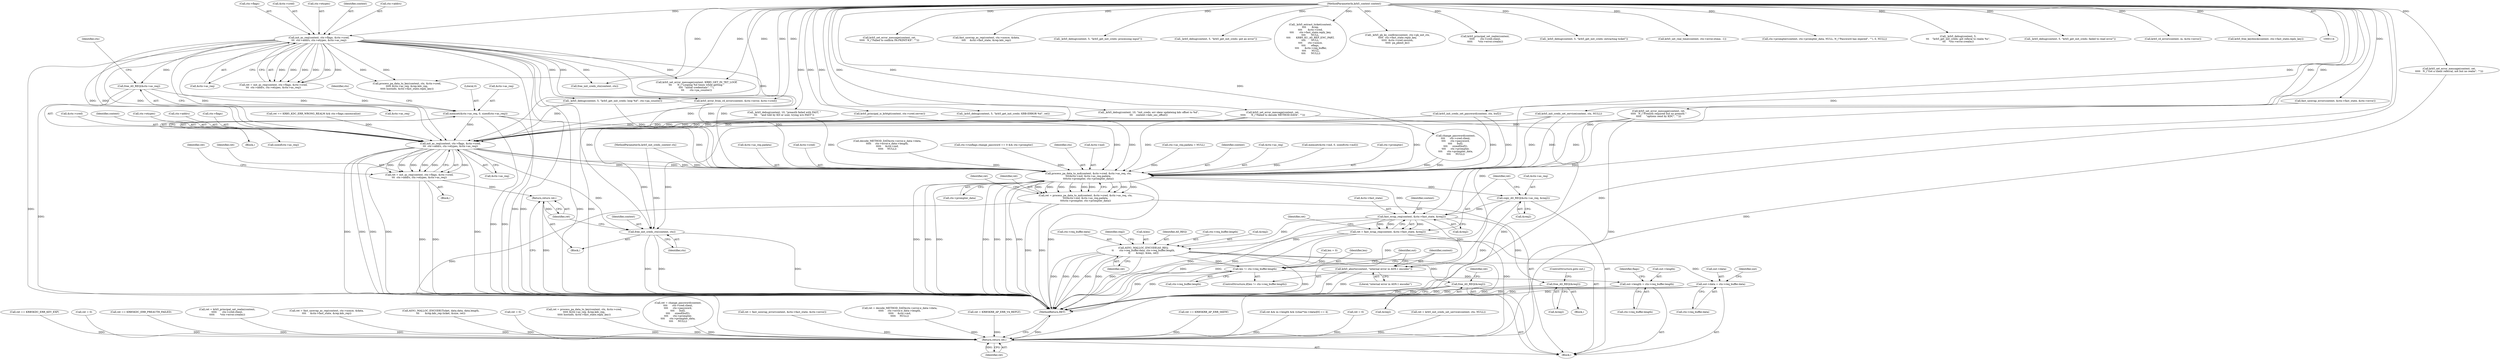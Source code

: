 digraph "0_heimdal_2f7f3d9960aa6ea21358bdf3687cee5149aa35cf@API" {
"1000756" [label="(Call,free_AS_REQ(&ctx->as_req))"];
"1000144" [label="(Call,init_as_req(context, ctx->flags, &ctx->cred,\n\t\t\t  ctx->addrs, ctx->etypes, &ctx->as_req))"];
"1000115" [label="(MethodParameterIn,krb5_context context)"];
"1000761" [label="(Call,memset(&ctx->as_req, 0, sizeof(ctx->as_req)))"];
"1000933" [label="(Call,init_as_req(context, ctx->flags, &ctx->cred,\n\t\t\t  ctx->addrs, ctx->etypes, &ctx->as_req))"];
"1000931" [label="(Call,ret = init_as_req(context, ctx->flags, &ctx->cred,\n\t\t\t  ctx->addrs, ctx->etypes, &ctx->as_req))"];
"1000958" [label="(Return,return ret;)"];
"1000955" [label="(Call,free_init_creds_ctx(context, ctx))"];
"1000999" [label="(Call,process_pa_data_to_md(context, &ctx->cred, &ctx->as_req, ctx,\n\t\t\t\t&ctx->md, &ctx->as_req.padata,\n\t\t\t\tctx->prompter, ctx->prompter_data))"];
"1000997" [label="(Call,ret = process_pa_data_to_md(context, &ctx->cred, &ctx->as_req, ctx,\n\t\t\t\t&ctx->md, &ctx->as_req.padata,\n\t\t\t\tctx->prompter, ctx->prompter_data))"];
"1001117" [label="(Return,return ret;)"];
"1001029" [label="(Call,copy_AS_REQ(&ctx->as_req, &req2))"];
"1001038" [label="(Call,fast_wrap_req(context, &ctx->fast_state, &req2))"];
"1001036" [label="(Call,ret = fast_wrap_req(context, &ctx->fast_state, &req2))"];
"1001058" [label="(Call,ASN1_MALLOC_ENCODE(AS_REQ,\n\t\t       ctx->req_buffer.data, ctx->req_buffer.length,\n\t\t       &req2, &len, ret))"];
"1001075" [label="(Call,free_AS_REQ(&req2))"];
"1001082" [label="(Call,len != ctx->req_buffer.length)"];
"1001101" [label="(Call,out->length = ctx->req_buffer.length)"];
"1001092" [label="(Call,out->data = ctx->req_buffer.data)"];
"1001049" [label="(Call,free_AS_REQ(&req2))"];
"1001089" [label="(Call,krb5_abortx(context, \"internal error in ASN.1 encoder\"))"];
"1000761" [label="(Call,memset(&ctx->as_req, 0, sizeof(ctx->as_req)))"];
"1001027" [label="(Identifier,ret)"];
"1001072" [label="(Call,&len)"];
"1000124" [label="(Call,len = 0)"];
"1001091" [label="(Literal,\"internal error in ASN.1 encoder\")"];
"1000953" [label="(Identifier,ret)"];
"1001039" [label="(Identifier,context)"];
"1001059" [label="(Identifier,AS_REQ)"];
"1001065" [label="(Call,ctx->req_buffer.length)"];
"1000757" [label="(Call,&ctx->as_req)"];
"1000604" [label="(Call,ret = decode_METHOD_DATA(ctx->error.e_data->data,\n\t\t\t\t\t     ctx->error.e_data->length,\n\t\t\t\t\t     &ctx->md,\n\t\t\t\t\t     NULL))"];
"1000703" [label="(Call,krb5_set_error_message(context, ret,\n\t\t\t\t\t   N_(\"Got a client referral, not but no realm\", \"\")))"];
"1001112" [label="(Identifier,flags)"];
"1000437" [label="(Call,krb5_set_error_message(context, ret,\n\t\t\t\t\t   N_(\"Failed to confirm PA-PKINIT-KX\", \"\")))"];
"1000274" [label="(Call,fast_unwrap_as_rep(context, ctx->nonce, &data,\n\t\t\t\t     &ctx->fast_state, &rep.kdc_rep))"];
"1001010" [label="(Call,&ctx->md)"];
"1000956" [label="(Identifier,context)"];
"1001119" [label="(MethodReturn,RET)"];
"1000214" [label="(Call,_krb5_debug(context, 5, \"krb5_get_init_creds: processing input\"))"];
"1000500" [label="(Call,_krb5_debug(context, 5, \"krb5_get_init_creds: got an error\"))"];
"1000954" [label="(Block,)"];
"1000545" [label="(Call,ret = fast_unwrap_error(context, &ctx->fast_state, &ctx->error))"];
"1000955" [label="(Call,free_init_creds_ctx(context, ctx))"];
"1001076" [label="(Call,&req2)"];
"1001037" [label="(Identifier,ret)"];
"1000764" [label="(Identifier,ctx)"];
"1000959" [label="(Identifier,ret)"];
"1000145" [label="(Identifier,context)"];
"1001005" [label="(Call,&ctx->as_req)"];
"1000534" [label="(Call,ret = KRB5KRB_AP_ERR_V4_REPLY)"];
"1000356" [label="(Call,_krb5_extract_ticket(context,\n\t\t\t\t       &rep,\n\t\t\t\t       &ctx->cred,\n\t\t\t\t       ctx->fast_state.reply_key,\n\t\t\t\t       NULL,\n\t\t\t\t       KRB5_KU_AS_REP_ENC_PART,\n\t\t\t\t       NULL,\n\t\t\t\t       ctx->nonce,\n\t\t\t\t       eflags,\n \t\t\t\t       &ctx->req_buffer,\n \t\t\t\t       NULL,\n \t\t\t\t       NULL))"];
"1000957" [label="(Identifier,ctx)"];
"1000144" [label="(Call,init_as_req(context, ctx->flags, &ctx->cred,\n\t\t\t  ctx->addrs, ctx->etypes, &ctx->as_req))"];
"1000938" [label="(Call,&ctx->cred)"];
"1001117" [label="(Return,return ret;)"];
"1001047" [label="(Identifier,ret)"];
"1000572" [label="(Call,_krb5_debug(context, 5, \"krb5_get_init_creds: KRB-ERROR %d\", ret))"];
"1001014" [label="(Call,&ctx->as_req.padata)"];
"1001001" [label="(Call,&ctx->cred)"];
"1001102" [label="(Call,out->length)"];
"1000934" [label="(Identifier,context)"];
"1001092" [label="(Call,out->data = ctx->req_buffer.data)"];
"1000645" [label="(Call,ret == KRB5KRB_AP_ERR_SKEW)"];
"1000519" [label="(Call,ret && in->length && ((char*)in->data)[0] == 4)"];
"1000159" [label="(Call,&ctx->as_req)"];
"1001089" [label="(Call,krb5_abortx(context, \"internal error in ASN.1 encoder\"))"];
"1001070" [label="(Call,&req2)"];
"1000667" [label="(Call,ret = 0)"];
"1001038" [label="(Call,fast_wrap_req(context, &ctx->fast_state, &req2))"];
"1000860" [label="(Call,krb5_init_creds_set_password(context, ctx, buf2))"];
"1001048" [label="(Block,)"];
"1001036" [label="(Call,ret = fast_wrap_req(context, &ctx->fast_state, &req2))"];
"1000606" [label="(Call,decode_METHOD_DATA(ctx->error.e_data->data,\n\t\t\t\t\t     ctx->error.e_data->length,\n\t\t\t\t\t     &ctx->md,\n\t\t\t\t\t     NULL))"];
"1000418" [label="(Call,_krb5_pk_kx_confirm(context, ctx->pk_init_ctx,\n\t\t\t\t\t  ctx->fast_state.reply_key,\n\t\t\t\t\t  &ctx->cred.session,\n\t\t\t\t\t  pa_pkinit_kx))"];
"1001083" [label="(Identifier,len)"];
"1001040" [label="(Call,&ctx->fast_state)"];
"1000722" [label="(Call,krb5_principal_set_realm(context,\n\t\t\t\t\t       ctx->cred.client,\n\t\t\t\t\t       *ctx->error.crealm))"];
"1000766" [label="(Literal,0)"];
"1001079" [label="(Identifier,ret)"];
"1000945" [label="(Call,ctx->etypes)"];
"1001034" [label="(Call,&req2)"];
"1001023" [label="(Call,ctx->prompter_data)"];
"1001105" [label="(Call,ctx->req_buffer.length)"];
"1000767" [label="(Call,sizeof(ctx->as_req))"];
"1000998" [label="(Identifier,ret)"];
"1000153" [label="(Call,ctx->addrs)"];
"1000782" [label="(Call,ctx->runflags.change_password == 0 && ctx->prompter)"];
"1001009" [label="(Identifier,ctx)"];
"1000747" [label="(Call,ret = krb5_init_creds_set_service(context, ctx, NULL))"];
"1000121" [label="(Block,)"];
"1000146" [label="(Call,ctx->flags)"];
"1001058" [label="(Call,ASN1_MALLOC_ENCODE(AS_REQ,\n\t\t       ctx->req_buffer.data, ctx->req_buffer.length,\n\t\t       &req2, &len, ret))"];
"1000779" [label="(Call,ret == KRB5KDC_ERR_KEY_EXP)"];
"1000350" [label="(Call,_krb5_debug(context, 5, \"krb5_get_init_creds: extracting ticket\"))"];
"1001052" [label="(ControlStructure,goto out;)"];
"1000869" [label="(Call,ret = 0)"];
"1001050" [label="(Call,&req2)"];
"1000654" [label="(Call,krb5_set_real_time(context, ctx->error.stime, -1))"];
"1000116" [label="(MethodParameterIn,krb5_init_creds_context ctx)"];
"1001049" [label="(Call,free_AS_REQ(&req2))"];
"1000932" [label="(Identifier,ret)"];
"1000547" [label="(Call,fast_unwrap_error(context, &ctx->fast_state, &ctx->error))"];
"1000802" [label="(Call,ctx->prompter(context, ctx->prompter_data, NULL, N_(\"Password has expired\", \"\"), 0, NULL))"];
"1000149" [label="(Call,&ctx->cred)"];
"1001103" [label="(Identifier,out)"];
"1000997" [label="(Call,ret = process_pa_data_to_md(context, &ctx->cred, &ctx->as_req, ctx,\n\t\t\t\t&ctx->md, &ctx->as_req.padata,\n\t\t\t\tctx->prompter, ctx->prompter_data))"];
"1001094" [label="(Identifier,out)"];
"1000142" [label="(Call,ret = init_as_req(context, ctx->flags, &ctx->cred,\n\t\t\t  ctx->addrs, ctx->etypes, &ctx->as_req))"];
"1000874" [label="(Call,ret == KRB5KDC_ERR_PREAUTH_FAILED)"];
"1000628" [label="(Call,krb5_set_error_message(context, ret,\n\t\t\t\t\t       N_(\"Failed to decode METHOD-DATA\", \"\")))"];
"1001060" [label="(Call,ctx->req_buffer.data)"];
"1000319" [label="(Call,process_pa_data_to_key(context, ctx, &ctx->cred,\n\t\t\t\t\t &ctx->as_req, &rep.kdc_rep,\n\t\t\t\t\t hostinfo, &ctx->fast_state.reply_key))"];
"1000670" [label="(Call,_krb5_debug(context, 10, \"init_creds: err skew updateing kdc offset to %d\",\n\t\t\t    context->kdc_sec_offset))"];
"1001029" [label="(Call,copy_AS_REQ(&ctx->as_req, &req2))"];
"1000710" [label="(Call,_krb5_debug(context, 5,\n\t\t\t    \"krb5_get_init_creds: got referal to realm %s\",\n\t\t\t    *ctx->error.crealm))"];
"1000942" [label="(Call,ctx->addrs)"];
"1000166" [label="(Call,free_init_creds_ctx(context, ctx))"];
"1000958" [label="(Return,return ret;)"];
"1000720" [label="(Call,ret = krb5_principal_set_realm(context,\n\t\t\t\t\t       ctx->cred.client,\n\t\t\t\t\t       *ctx->error.crealm))"];
"1000749" [label="(Call,krb5_init_creds_set_service(context, ctx, NULL))"];
"1000979" [label="(Call,ctx->as_req.padata = NULL)"];
"1000193" [label="(Call,_krb5_debug(context, 5, \"krb5_get_init_creds: loop %d\", ctx->pa_counter))"];
"1001101" [label="(Call,out->length = ctx->req_buffer.length)"];
"1000272" [label="(Call,ret = fast_unwrap_as_rep(context, ctx->nonce, &data,\n\t\t\t\t     &ctx->fast_state, &rep.kdc_rep))"];
"1000245" [label="(Call,ASN1_MALLOC_ENCODE(Ticket, data.data, data.length,\n\t\t\t       &rep.kdc_rep.ticket, &size, ret))"];
"1001096" [label="(Call,ctx->req_buffer.data)"];
"1000762" [label="(Call,&ctx->as_req)"];
"1001081" [label="(ControlStructure,if(len != ctx->req_buffer.length))"];
"1000693" [label="(Block,)"];
"1000540" [label="(Call,_krb5_debug(context, 5, \"krb5_get_init_creds: failed to read error\"))"];
"1000511" [label="(Call,krb5_rd_error(context, in, &ctx->error))"];
"1001084" [label="(Call,ctx->req_buffer.length)"];
"1000914" [label="(Call,ret = 0)"];
"1001074" [label="(Identifier,ret)"];
"1001082" [label="(Call,len != ctx->req_buffer.length)"];
"1000178" [label="(Call,krb5_set_error_message(context, KRB5_GET_IN_TKT_LOOP,\n\t\t\t       N_(\"Looping %d times while getting \"\n\t\t\t\t  \"initial credentials\", \"\"),\n\t\t\t       ctx->pa_counter))"];
"1000935" [label="(Call,ctx->flags)"];
"1001118" [label="(Identifier,ret)"];
"1000931" [label="(Call,ret = init_as_req(context, ctx->flags, &ctx->cred,\n\t\t\t  ctx->addrs, ctx->etypes, &ctx->as_req))"];
"1001075" [label="(Call,free_AS_REQ(&req2))"];
"1001090" [label="(Identifier,context)"];
"1000898" [label="(Call,_krb5_debug(context, 10, \"preauth failed with FAST, \"\n\t\t\t    \"and told by KD or user, trying w/o FAST\"))"];
"1000756" [label="(Call,free_AS_REQ(&ctx->as_req))"];
"1000636" [label="(Call,krb5_set_error_message(context, ret,\n\t\t\t\t\t   N_(\"Preauth required but no preauth \"\n\t\t\t\t\t      \"options send by KDC\", \"\")))"];
"1001000" [label="(Identifier,context)"];
"1001044" [label="(Call,&req2)"];
"1000999" [label="(Call,process_pa_data_to_md(context, &ctx->cred, &ctx->as_req, ctx,\n\t\t\t\t&ctx->md, &ctx->as_req.padata,\n\t\t\t\tctx->prompter, ctx->prompter_data))"];
"1000948" [label="(Call,&ctx->as_req)"];
"1000930" [label="(Block,)"];
"1000317" [label="(Call,ret = process_pa_data_to_key(context, ctx, &ctx->cred,\n\t\t\t\t\t &ctx->as_req, &rep.kdc_rep,\n\t\t\t\t\t hostinfo, &ctx->fast_state.reply_key))"];
"1000837" [label="(Call,change_password(context,\n\t\t\t\t      ctx->cred.client,\n\t\t\t\t      ctx->password,\n\t\t\t\t      buf2,\n\t\t\t\t      sizeof(buf2),\n\t\t\t\t      ctx->prompter,\n\t\t\t\t      ctx->prompter_data,\n\t\t\t\t      NULL))"];
"1000468" [label="(Call,krb5_free_keyblock(context, ctx->fast_state.reply_key))"];
"1001077" [label="(Identifier,req2)"];
"1000562" [label="(Call,krb5_error_from_rd_error(context, &ctx->error, &ctx->cred))"];
"1000156" [label="(Call,ctx->etypes)"];
"1000739" [label="(Call,krb5_principal_is_krbtgt(context, ctx->cred.server))"];
"1000587" [label="(Call,memset(&ctx->md, 0, sizeof(ctx->md)))"];
"1001093" [label="(Call,out->data)"];
"1000835" [label="(Call,ret = change_password(context,\n\t\t\t\t      ctx->cred.client,\n\t\t\t\t      ctx->password,\n\t\t\t\t      buf2,\n\t\t\t\t      sizeof(buf2),\n\t\t\t\t      ctx->prompter,\n\t\t\t\t      ctx->prompter_data,\n\t\t\t\t      NULL))"];
"1000773" [label="(Identifier,ctx)"];
"1000115" [label="(MethodParameterIn,krb5_context context)"];
"1001020" [label="(Call,ctx->prompter)"];
"1000933" [label="(Call,init_as_req(context, ctx->flags, &ctx->cred,\n\t\t\t  ctx->addrs, ctx->etypes, &ctx->as_req))"];
"1001030" [label="(Call,&ctx->as_req)"];
"1000684" [label="(Call,ret == KRB5_KDC_ERR_WRONG_REALM && ctx->flags.canonicalize)"];
"1000756" -> "1000693"  [label="AST: "];
"1000756" -> "1000757"  [label="CFG: "];
"1000757" -> "1000756"  [label="AST: "];
"1000764" -> "1000756"  [label="CFG: "];
"1000756" -> "1001119"  [label="DDG: "];
"1000144" -> "1000756"  [label="DDG: "];
"1000756" -> "1000761"  [label="DDG: "];
"1000144" -> "1000142"  [label="AST: "];
"1000144" -> "1000159"  [label="CFG: "];
"1000145" -> "1000144"  [label="AST: "];
"1000146" -> "1000144"  [label="AST: "];
"1000149" -> "1000144"  [label="AST: "];
"1000153" -> "1000144"  [label="AST: "];
"1000156" -> "1000144"  [label="AST: "];
"1000159" -> "1000144"  [label="AST: "];
"1000142" -> "1000144"  [label="CFG: "];
"1000144" -> "1001119"  [label="DDG: "];
"1000144" -> "1001119"  [label="DDG: "];
"1000144" -> "1001119"  [label="DDG: "];
"1000144" -> "1001119"  [label="DDG: "];
"1000144" -> "1001119"  [label="DDG: "];
"1000144" -> "1000142"  [label="DDG: "];
"1000144" -> "1000142"  [label="DDG: "];
"1000144" -> "1000142"  [label="DDG: "];
"1000144" -> "1000142"  [label="DDG: "];
"1000144" -> "1000142"  [label="DDG: "];
"1000144" -> "1000142"  [label="DDG: "];
"1000115" -> "1000144"  [label="DDG: "];
"1000144" -> "1000166"  [label="DDG: "];
"1000144" -> "1000178"  [label="DDG: "];
"1000144" -> "1000193"  [label="DDG: "];
"1000144" -> "1000319"  [label="DDG: "];
"1000144" -> "1000319"  [label="DDG: "];
"1000144" -> "1000562"  [label="DDG: "];
"1000144" -> "1000933"  [label="DDG: "];
"1000144" -> "1000933"  [label="DDG: "];
"1000144" -> "1000933"  [label="DDG: "];
"1000144" -> "1000933"  [label="DDG: "];
"1000144" -> "1000933"  [label="DDG: "];
"1000144" -> "1000999"  [label="DDG: "];
"1000144" -> "1000999"  [label="DDG: "];
"1000115" -> "1000114"  [label="AST: "];
"1000115" -> "1001119"  [label="DDG: "];
"1000115" -> "1000166"  [label="DDG: "];
"1000115" -> "1000178"  [label="DDG: "];
"1000115" -> "1000193"  [label="DDG: "];
"1000115" -> "1000214"  [label="DDG: "];
"1000115" -> "1000274"  [label="DDG: "];
"1000115" -> "1000319"  [label="DDG: "];
"1000115" -> "1000350"  [label="DDG: "];
"1000115" -> "1000356"  [label="DDG: "];
"1000115" -> "1000418"  [label="DDG: "];
"1000115" -> "1000437"  [label="DDG: "];
"1000115" -> "1000468"  [label="DDG: "];
"1000115" -> "1000500"  [label="DDG: "];
"1000115" -> "1000511"  [label="DDG: "];
"1000115" -> "1000540"  [label="DDG: "];
"1000115" -> "1000547"  [label="DDG: "];
"1000115" -> "1000562"  [label="DDG: "];
"1000115" -> "1000572"  [label="DDG: "];
"1000115" -> "1000628"  [label="DDG: "];
"1000115" -> "1000636"  [label="DDG: "];
"1000115" -> "1000654"  [label="DDG: "];
"1000115" -> "1000670"  [label="DDG: "];
"1000115" -> "1000703"  [label="DDG: "];
"1000115" -> "1000710"  [label="DDG: "];
"1000115" -> "1000722"  [label="DDG: "];
"1000115" -> "1000739"  [label="DDG: "];
"1000115" -> "1000749"  [label="DDG: "];
"1000115" -> "1000802"  [label="DDG: "];
"1000115" -> "1000837"  [label="DDG: "];
"1000115" -> "1000860"  [label="DDG: "];
"1000115" -> "1000898"  [label="DDG: "];
"1000115" -> "1000933"  [label="DDG: "];
"1000115" -> "1000955"  [label="DDG: "];
"1000115" -> "1000999"  [label="DDG: "];
"1000115" -> "1001038"  [label="DDG: "];
"1000115" -> "1001089"  [label="DDG: "];
"1000761" -> "1000693"  [label="AST: "];
"1000761" -> "1000767"  [label="CFG: "];
"1000762" -> "1000761"  [label="AST: "];
"1000766" -> "1000761"  [label="AST: "];
"1000767" -> "1000761"  [label="AST: "];
"1000773" -> "1000761"  [label="CFG: "];
"1000761" -> "1001119"  [label="DDG: "];
"1000761" -> "1001119"  [label="DDG: "];
"1000761" -> "1000933"  [label="DDG: "];
"1000761" -> "1000999"  [label="DDG: "];
"1000933" -> "1000931"  [label="AST: "];
"1000933" -> "1000948"  [label="CFG: "];
"1000934" -> "1000933"  [label="AST: "];
"1000935" -> "1000933"  [label="AST: "];
"1000938" -> "1000933"  [label="AST: "];
"1000942" -> "1000933"  [label="AST: "];
"1000945" -> "1000933"  [label="AST: "];
"1000948" -> "1000933"  [label="AST: "];
"1000931" -> "1000933"  [label="CFG: "];
"1000933" -> "1001119"  [label="DDG: "];
"1000933" -> "1001119"  [label="DDG: "];
"1000933" -> "1001119"  [label="DDG: "];
"1000933" -> "1001119"  [label="DDG: "];
"1000933" -> "1001119"  [label="DDG: "];
"1000933" -> "1000931"  [label="DDG: "];
"1000933" -> "1000931"  [label="DDG: "];
"1000933" -> "1000931"  [label="DDG: "];
"1000933" -> "1000931"  [label="DDG: "];
"1000933" -> "1000931"  [label="DDG: "];
"1000933" -> "1000931"  [label="DDG: "];
"1000628" -> "1000933"  [label="DDG: "];
"1000636" -> "1000933"  [label="DDG: "];
"1000749" -> "1000933"  [label="DDG: "];
"1000670" -> "1000933"  [label="DDG: "];
"1000572" -> "1000933"  [label="DDG: "];
"1000860" -> "1000933"  [label="DDG: "];
"1000193" -> "1000933"  [label="DDG: "];
"1000898" -> "1000933"  [label="DDG: "];
"1000739" -> "1000933"  [label="DDG: "];
"1000684" -> "1000933"  [label="DDG: "];
"1000562" -> "1000933"  [label="DDG: "];
"1000933" -> "1000955"  [label="DDG: "];
"1000933" -> "1000999"  [label="DDG: "];
"1000933" -> "1000999"  [label="DDG: "];
"1000933" -> "1000999"  [label="DDG: "];
"1000931" -> "1000930"  [label="AST: "];
"1000932" -> "1000931"  [label="AST: "];
"1000953" -> "1000931"  [label="CFG: "];
"1000931" -> "1001119"  [label="DDG: "];
"1000931" -> "1001119"  [label="DDG: "];
"1000931" -> "1000958"  [label="DDG: "];
"1000958" -> "1000954"  [label="AST: "];
"1000958" -> "1000959"  [label="CFG: "];
"1000959" -> "1000958"  [label="AST: "];
"1001119" -> "1000958"  [label="CFG: "];
"1000958" -> "1001119"  [label="DDG: "];
"1000959" -> "1000958"  [label="DDG: "];
"1000955" -> "1000954"  [label="AST: "];
"1000955" -> "1000957"  [label="CFG: "];
"1000956" -> "1000955"  [label="AST: "];
"1000957" -> "1000955"  [label="AST: "];
"1000959" -> "1000955"  [label="CFG: "];
"1000955" -> "1001119"  [label="DDG: "];
"1000955" -> "1001119"  [label="DDG: "];
"1000955" -> "1001119"  [label="DDG: "];
"1000749" -> "1000955"  [label="DDG: "];
"1000860" -> "1000955"  [label="DDG: "];
"1000116" -> "1000955"  [label="DDG: "];
"1000999" -> "1000997"  [label="AST: "];
"1000999" -> "1001023"  [label="CFG: "];
"1001000" -> "1000999"  [label="AST: "];
"1001001" -> "1000999"  [label="AST: "];
"1001005" -> "1000999"  [label="AST: "];
"1001009" -> "1000999"  [label="AST: "];
"1001010" -> "1000999"  [label="AST: "];
"1001014" -> "1000999"  [label="AST: "];
"1001020" -> "1000999"  [label="AST: "];
"1001023" -> "1000999"  [label="AST: "];
"1000997" -> "1000999"  [label="CFG: "];
"1000999" -> "1001119"  [label="DDG: "];
"1000999" -> "1001119"  [label="DDG: "];
"1000999" -> "1001119"  [label="DDG: "];
"1000999" -> "1001119"  [label="DDG: "];
"1000999" -> "1001119"  [label="DDG: "];
"1000999" -> "1001119"  [label="DDG: "];
"1000999" -> "1001119"  [label="DDG: "];
"1000999" -> "1001119"  [label="DDG: "];
"1000999" -> "1000997"  [label="DDG: "];
"1000999" -> "1000997"  [label="DDG: "];
"1000999" -> "1000997"  [label="DDG: "];
"1000999" -> "1000997"  [label="DDG: "];
"1000999" -> "1000997"  [label="DDG: "];
"1000999" -> "1000997"  [label="DDG: "];
"1000999" -> "1000997"  [label="DDG: "];
"1000999" -> "1000997"  [label="DDG: "];
"1000628" -> "1000999"  [label="DDG: "];
"1000636" -> "1000999"  [label="DDG: "];
"1000749" -> "1000999"  [label="DDG: "];
"1000749" -> "1000999"  [label="DDG: "];
"1000670" -> "1000999"  [label="DDG: "];
"1000572" -> "1000999"  [label="DDG: "];
"1000860" -> "1000999"  [label="DDG: "];
"1000860" -> "1000999"  [label="DDG: "];
"1000193" -> "1000999"  [label="DDG: "];
"1000898" -> "1000999"  [label="DDG: "];
"1000739" -> "1000999"  [label="DDG: "];
"1000562" -> "1000999"  [label="DDG: "];
"1000116" -> "1000999"  [label="DDG: "];
"1000606" -> "1000999"  [label="DDG: "];
"1000587" -> "1000999"  [label="DDG: "];
"1000979" -> "1000999"  [label="DDG: "];
"1000837" -> "1000999"  [label="DDG: "];
"1000837" -> "1000999"  [label="DDG: "];
"1000782" -> "1000999"  [label="DDG: "];
"1000999" -> "1001029"  [label="DDG: "];
"1000999" -> "1001038"  [label="DDG: "];
"1000997" -> "1000121"  [label="AST: "];
"1000998" -> "1000997"  [label="AST: "];
"1001027" -> "1000997"  [label="CFG: "];
"1000997" -> "1001119"  [label="DDG: "];
"1000997" -> "1001119"  [label="DDG: "];
"1000997" -> "1001117"  [label="DDG: "];
"1001117" -> "1000121"  [label="AST: "];
"1001117" -> "1001118"  [label="CFG: "];
"1001118" -> "1001117"  [label="AST: "];
"1001119" -> "1001117"  [label="CFG: "];
"1001117" -> "1001119"  [label="DDG: "];
"1001118" -> "1001117"  [label="DDG: "];
"1000519" -> "1001117"  [label="DDG: "];
"1001058" -> "1001117"  [label="DDG: "];
"1000869" -> "1001117"  [label="DDG: "];
"1000545" -> "1001117"  [label="DDG: "];
"1000720" -> "1001117"  [label="DDG: "];
"1000703" -> "1001117"  [label="DDG: "];
"1000604" -> "1001117"  [label="DDG: "];
"1000636" -> "1001117"  [label="DDG: "];
"1000628" -> "1001117"  [label="DDG: "];
"1000747" -> "1001117"  [label="DDG: "];
"1000645" -> "1001117"  [label="DDG: "];
"1000779" -> "1001117"  [label="DDG: "];
"1000317" -> "1001117"  [label="DDG: "];
"1000667" -> "1001117"  [label="DDG: "];
"1000835" -> "1001117"  [label="DDG: "];
"1000272" -> "1001117"  [label="DDG: "];
"1001036" -> "1001117"  [label="DDG: "];
"1000245" -> "1001117"  [label="DDG: "];
"1000874" -> "1001117"  [label="DDG: "];
"1000534" -> "1001117"  [label="DDG: "];
"1000914" -> "1001117"  [label="DDG: "];
"1001029" -> "1000121"  [label="AST: "];
"1001029" -> "1001034"  [label="CFG: "];
"1001030" -> "1001029"  [label="AST: "];
"1001034" -> "1001029"  [label="AST: "];
"1001037" -> "1001029"  [label="CFG: "];
"1001029" -> "1001119"  [label="DDG: "];
"1001029" -> "1001119"  [label="DDG: "];
"1001029" -> "1001038"  [label="DDG: "];
"1001038" -> "1001036"  [label="AST: "];
"1001038" -> "1001044"  [label="CFG: "];
"1001039" -> "1001038"  [label="AST: "];
"1001040" -> "1001038"  [label="AST: "];
"1001044" -> "1001038"  [label="AST: "];
"1001036" -> "1001038"  [label="CFG: "];
"1001038" -> "1001119"  [label="DDG: "];
"1001038" -> "1001119"  [label="DDG: "];
"1001038" -> "1001036"  [label="DDG: "];
"1001038" -> "1001036"  [label="DDG: "];
"1001038" -> "1001036"  [label="DDG: "];
"1000547" -> "1001038"  [label="DDG: "];
"1001038" -> "1001049"  [label="DDG: "];
"1001038" -> "1001058"  [label="DDG: "];
"1001038" -> "1001089"  [label="DDG: "];
"1001036" -> "1000121"  [label="AST: "];
"1001037" -> "1001036"  [label="AST: "];
"1001047" -> "1001036"  [label="CFG: "];
"1001036" -> "1001119"  [label="DDG: "];
"1001036" -> "1001119"  [label="DDG: "];
"1001036" -> "1001058"  [label="DDG: "];
"1001058" -> "1000121"  [label="AST: "];
"1001058" -> "1001074"  [label="CFG: "];
"1001059" -> "1001058"  [label="AST: "];
"1001060" -> "1001058"  [label="AST: "];
"1001065" -> "1001058"  [label="AST: "];
"1001070" -> "1001058"  [label="AST: "];
"1001072" -> "1001058"  [label="AST: "];
"1001074" -> "1001058"  [label="AST: "];
"1001077" -> "1001058"  [label="CFG: "];
"1001058" -> "1001119"  [label="DDG: "];
"1001058" -> "1001119"  [label="DDG: "];
"1001058" -> "1001119"  [label="DDG: "];
"1001058" -> "1001119"  [label="DDG: "];
"1001058" -> "1001119"  [label="DDG: "];
"1001058" -> "1001119"  [label="DDG: "];
"1001058" -> "1001075"  [label="DDG: "];
"1001058" -> "1001082"  [label="DDG: "];
"1001058" -> "1001092"  [label="DDG: "];
"1001075" -> "1000121"  [label="AST: "];
"1001075" -> "1001076"  [label="CFG: "];
"1001076" -> "1001075"  [label="AST: "];
"1001079" -> "1001075"  [label="CFG: "];
"1001075" -> "1001119"  [label="DDG: "];
"1001075" -> "1001119"  [label="DDG: "];
"1001082" -> "1001081"  [label="AST: "];
"1001082" -> "1001084"  [label="CFG: "];
"1001083" -> "1001082"  [label="AST: "];
"1001084" -> "1001082"  [label="AST: "];
"1001090" -> "1001082"  [label="CFG: "];
"1001094" -> "1001082"  [label="CFG: "];
"1001082" -> "1001119"  [label="DDG: "];
"1001082" -> "1001119"  [label="DDG: "];
"1000124" -> "1001082"  [label="DDG: "];
"1001082" -> "1001101"  [label="DDG: "];
"1001101" -> "1000121"  [label="AST: "];
"1001101" -> "1001105"  [label="CFG: "];
"1001102" -> "1001101"  [label="AST: "];
"1001105" -> "1001101"  [label="AST: "];
"1001112" -> "1001101"  [label="CFG: "];
"1001101" -> "1001119"  [label="DDG: "];
"1001101" -> "1001119"  [label="DDG: "];
"1001092" -> "1000121"  [label="AST: "];
"1001092" -> "1001096"  [label="CFG: "];
"1001093" -> "1001092"  [label="AST: "];
"1001096" -> "1001092"  [label="AST: "];
"1001103" -> "1001092"  [label="CFG: "];
"1001092" -> "1001119"  [label="DDG: "];
"1001092" -> "1001119"  [label="DDG: "];
"1001049" -> "1001048"  [label="AST: "];
"1001049" -> "1001050"  [label="CFG: "];
"1001050" -> "1001049"  [label="AST: "];
"1001052" -> "1001049"  [label="CFG: "];
"1001049" -> "1001119"  [label="DDG: "];
"1001049" -> "1001119"  [label="DDG: "];
"1001089" -> "1001081"  [label="AST: "];
"1001089" -> "1001091"  [label="CFG: "];
"1001090" -> "1001089"  [label="AST: "];
"1001091" -> "1001089"  [label="AST: "];
"1001094" -> "1001089"  [label="CFG: "];
"1001089" -> "1001119"  [label="DDG: "];
"1001089" -> "1001119"  [label="DDG: "];
}
